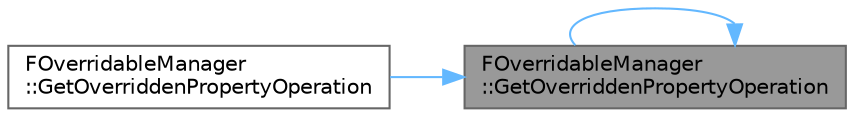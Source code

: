 digraph "FOverridableManager::GetOverriddenPropertyOperation"
{
 // INTERACTIVE_SVG=YES
 // LATEX_PDF_SIZE
  bgcolor="transparent";
  edge [fontname=Helvetica,fontsize=10,labelfontname=Helvetica,labelfontsize=10];
  node [fontname=Helvetica,fontsize=10,shape=box,height=0.2,width=0.4];
  rankdir="RL";
  Node1 [id="Node000001",label="FOverridableManager\l::GetOverriddenPropertyOperation",height=0.2,width=0.4,color="gray40", fillcolor="grey60", style="filled", fontcolor="black",tooltip="Retrieve the overridable operation from the specified property path."];
  Node1 -> Node2 [id="edge1_Node000001_Node000002",dir="back",color="steelblue1",style="solid",tooltip=" "];
  Node2 [id="Node000002",label="FOverridableManager\l::GetOverriddenPropertyOperation",height=0.2,width=0.4,color="grey40", fillcolor="white", style="filled",URL="$db/df3/classFOverridableManager.html#acc2e6e7a9d6e18a919ed16a2a3545667",tooltip="Retrieve the overridable operation from the specified the edit property chain."];
  Node1 -> Node1 [id="edge2_Node000001_Node000001",dir="back",color="steelblue1",style="solid",tooltip=" "];
}
